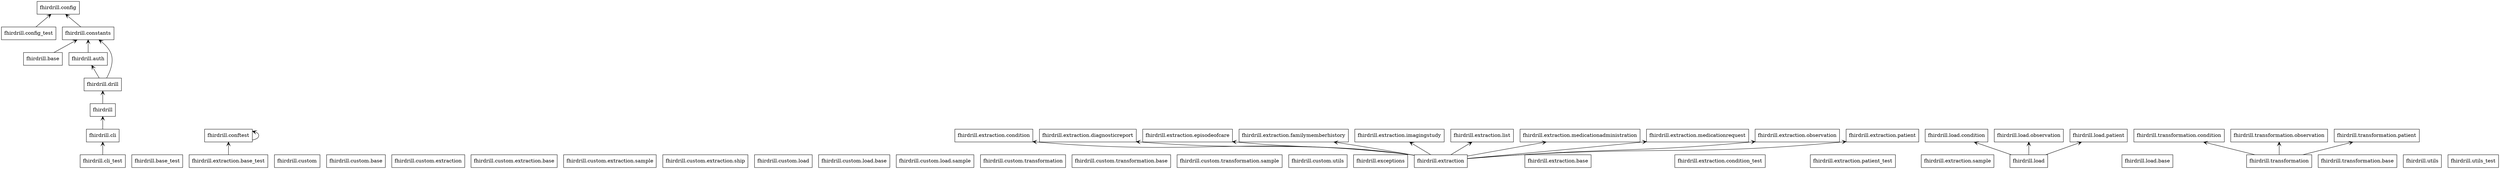 digraph "packages_fhirdrill" {
rankdir=BT
charset="utf-8"
"fhirdrill" [color="black", label="fhirdrill", shape="box", style="solid"];
"fhirdrill.auth" [color="black", label="fhirdrill.auth", shape="box", style="solid"];
"fhirdrill.base" [color="black", label="fhirdrill.base", shape="box", style="solid"];
"fhirdrill.base_test" [color="black", label="fhirdrill.base_test", shape="box", style="solid"];
"fhirdrill.cli" [color="black", label="fhirdrill.cli", shape="box", style="solid"];
"fhirdrill.cli_test" [color="black", label="fhirdrill.cli_test", shape="box", style="solid"];
"fhirdrill.config" [color="black", label="fhirdrill.config", shape="box", style="solid"];
"fhirdrill.config_test" [color="black", label="fhirdrill.config_test", shape="box", style="solid"];
"fhirdrill.conftest" [color="black", label="fhirdrill.conftest", shape="box", style="solid"];
"fhirdrill.constants" [color="black", label="fhirdrill.constants", shape="box", style="solid"];
"fhirdrill.custom" [color="black", label="fhirdrill.custom", shape="box", style="solid"];
"fhirdrill.custom.base" [color="black", label="fhirdrill.custom.base", shape="box", style="solid"];
"fhirdrill.custom.extraction" [color="black", label="fhirdrill.custom.extraction", shape="box", style="solid"];
"fhirdrill.custom.extraction.base" [color="black", label="fhirdrill.custom.extraction.base", shape="box", style="solid"];
"fhirdrill.custom.extraction.sample" [color="black", label="fhirdrill.custom.extraction.sample", shape="box", style="solid"];
"fhirdrill.custom.extraction.ship" [color="black", label="fhirdrill.custom.extraction.ship", shape="box", style="solid"];
"fhirdrill.custom.load" [color="black", label="fhirdrill.custom.load", shape="box", style="solid"];
"fhirdrill.custom.load.base" [color="black", label="fhirdrill.custom.load.base", shape="box", style="solid"];
"fhirdrill.custom.load.sample" [color="black", label="fhirdrill.custom.load.sample", shape="box", style="solid"];
"fhirdrill.custom.transformation" [color="black", label="fhirdrill.custom.transformation", shape="box", style="solid"];
"fhirdrill.custom.transformation.base" [color="black", label="fhirdrill.custom.transformation.base", shape="box", style="solid"];
"fhirdrill.custom.transformation.sample" [color="black", label="fhirdrill.custom.transformation.sample", shape="box", style="solid"];
"fhirdrill.custom.utils" [color="black", label="fhirdrill.custom.utils", shape="box", style="solid"];
"fhirdrill.drill" [color="black", label="fhirdrill.drill", shape="box", style="solid"];
"fhirdrill.exceptions" [color="black", label="fhirdrill.exceptions", shape="box", style="solid"];
"fhirdrill.extraction" [color="black", label="fhirdrill.extraction", shape="box", style="solid"];
"fhirdrill.extraction.base" [color="black", label="fhirdrill.extraction.base", shape="box", style="solid"];
"fhirdrill.extraction.base_test" [color="black", label="fhirdrill.extraction.base_test", shape="box", style="solid"];
"fhirdrill.extraction.condition" [color="black", label="fhirdrill.extraction.condition", shape="box", style="solid"];
"fhirdrill.extraction.condition_test" [color="black", label="fhirdrill.extraction.condition_test", shape="box", style="solid"];
"fhirdrill.extraction.diagnosticreport" [color="black", label="fhirdrill.extraction.diagnosticreport", shape="box", style="solid"];
"fhirdrill.extraction.episodeofcare" [color="black", label="fhirdrill.extraction.episodeofcare", shape="box", style="solid"];
"fhirdrill.extraction.familymemberhistory" [color="black", label="fhirdrill.extraction.familymemberhistory", shape="box", style="solid"];
"fhirdrill.extraction.imagingstudy" [color="black", label="fhirdrill.extraction.imagingstudy", shape="box", style="solid"];
"fhirdrill.extraction.list" [color="black", label="fhirdrill.extraction.list", shape="box", style="solid"];
"fhirdrill.extraction.medicationadministration" [color="black", label="fhirdrill.extraction.medicationadministration", shape="box", style="solid"];
"fhirdrill.extraction.medicationrequest" [color="black", label="fhirdrill.extraction.medicationrequest", shape="box", style="solid"];
"fhirdrill.extraction.observation" [color="black", label="fhirdrill.extraction.observation", shape="box", style="solid"];
"fhirdrill.extraction.patient" [color="black", label="fhirdrill.extraction.patient", shape="box", style="solid"];
"fhirdrill.extraction.patient_test" [color="black", label="fhirdrill.extraction.patient_test", shape="box", style="solid"];
"fhirdrill.extraction.sample" [color="black", label="fhirdrill.extraction.sample", shape="box", style="solid"];
"fhirdrill.load" [color="black", label="fhirdrill.load", shape="box", style="solid"];
"fhirdrill.load.base" [color="black", label="fhirdrill.load.base", shape="box", style="solid"];
"fhirdrill.load.condition" [color="black", label="fhirdrill.load.condition", shape="box", style="solid"];
"fhirdrill.load.observation" [color="black", label="fhirdrill.load.observation", shape="box", style="solid"];
"fhirdrill.load.patient" [color="black", label="fhirdrill.load.patient", shape="box", style="solid"];
"fhirdrill.transformation" [color="black", label="fhirdrill.transformation", shape="box", style="solid"];
"fhirdrill.transformation.base" [color="black", label="fhirdrill.transformation.base", shape="box", style="solid"];
"fhirdrill.transformation.condition" [color="black", label="fhirdrill.transformation.condition", shape="box", style="solid"];
"fhirdrill.transformation.observation" [color="black", label="fhirdrill.transformation.observation", shape="box", style="solid"];
"fhirdrill.transformation.patient" [color="black", label="fhirdrill.transformation.patient", shape="box", style="solid"];
"fhirdrill.utils" [color="black", label="fhirdrill.utils", shape="box", style="solid"];
"fhirdrill.utils_test" [color="black", label="fhirdrill.utils_test", shape="box", style="solid"];
"fhirdrill" -> "fhirdrill.drill" [arrowhead="open", arrowtail="none"];
"fhirdrill.auth" -> "fhirdrill.constants" [arrowhead="open", arrowtail="none"];
"fhirdrill.base" -> "fhirdrill.constants" [arrowhead="open", arrowtail="none"];
"fhirdrill.cli" -> "fhirdrill" [arrowhead="open", arrowtail="none"];
"fhirdrill.cli_test" -> "fhirdrill.cli" [arrowhead="open", arrowtail="none"];
"fhirdrill.config_test" -> "fhirdrill.config" [arrowhead="open", arrowtail="none"];
"fhirdrill.conftest" -> "fhirdrill.conftest" [arrowhead="open", arrowtail="none"];
"fhirdrill.constants" -> "fhirdrill.config" [arrowhead="open", arrowtail="none"];
"fhirdrill.drill" -> "fhirdrill.auth" [arrowhead="open", arrowtail="none"];
"fhirdrill.drill" -> "fhirdrill.constants" [arrowhead="open", arrowtail="none"];
"fhirdrill.extraction" -> "fhirdrill.extraction.condition" [arrowhead="open", arrowtail="none"];
"fhirdrill.extraction" -> "fhirdrill.extraction.diagnosticreport" [arrowhead="open", arrowtail="none"];
"fhirdrill.extraction" -> "fhirdrill.extraction.episodeofcare" [arrowhead="open", arrowtail="none"];
"fhirdrill.extraction" -> "fhirdrill.extraction.familymemberhistory" [arrowhead="open", arrowtail="none"];
"fhirdrill.extraction" -> "fhirdrill.extraction.imagingstudy" [arrowhead="open", arrowtail="none"];
"fhirdrill.extraction" -> "fhirdrill.extraction.list" [arrowhead="open", arrowtail="none"];
"fhirdrill.extraction" -> "fhirdrill.extraction.medicationadministration" [arrowhead="open", arrowtail="none"];
"fhirdrill.extraction" -> "fhirdrill.extraction.medicationrequest" [arrowhead="open", arrowtail="none"];
"fhirdrill.extraction" -> "fhirdrill.extraction.observation" [arrowhead="open", arrowtail="none"];
"fhirdrill.extraction" -> "fhirdrill.extraction.patient" [arrowhead="open", arrowtail="none"];
"fhirdrill.extraction.base_test" -> "fhirdrill.conftest" [arrowhead="open", arrowtail="none"];
"fhirdrill.load" -> "fhirdrill.load.condition" [arrowhead="open", arrowtail="none"];
"fhirdrill.load" -> "fhirdrill.load.observation" [arrowhead="open", arrowtail="none"];
"fhirdrill.load" -> "fhirdrill.load.patient" [arrowhead="open", arrowtail="none"];
"fhirdrill.transformation" -> "fhirdrill.transformation.condition" [arrowhead="open", arrowtail="none"];
"fhirdrill.transformation" -> "fhirdrill.transformation.observation" [arrowhead="open", arrowtail="none"];
"fhirdrill.transformation" -> "fhirdrill.transformation.patient" [arrowhead="open", arrowtail="none"];
}

